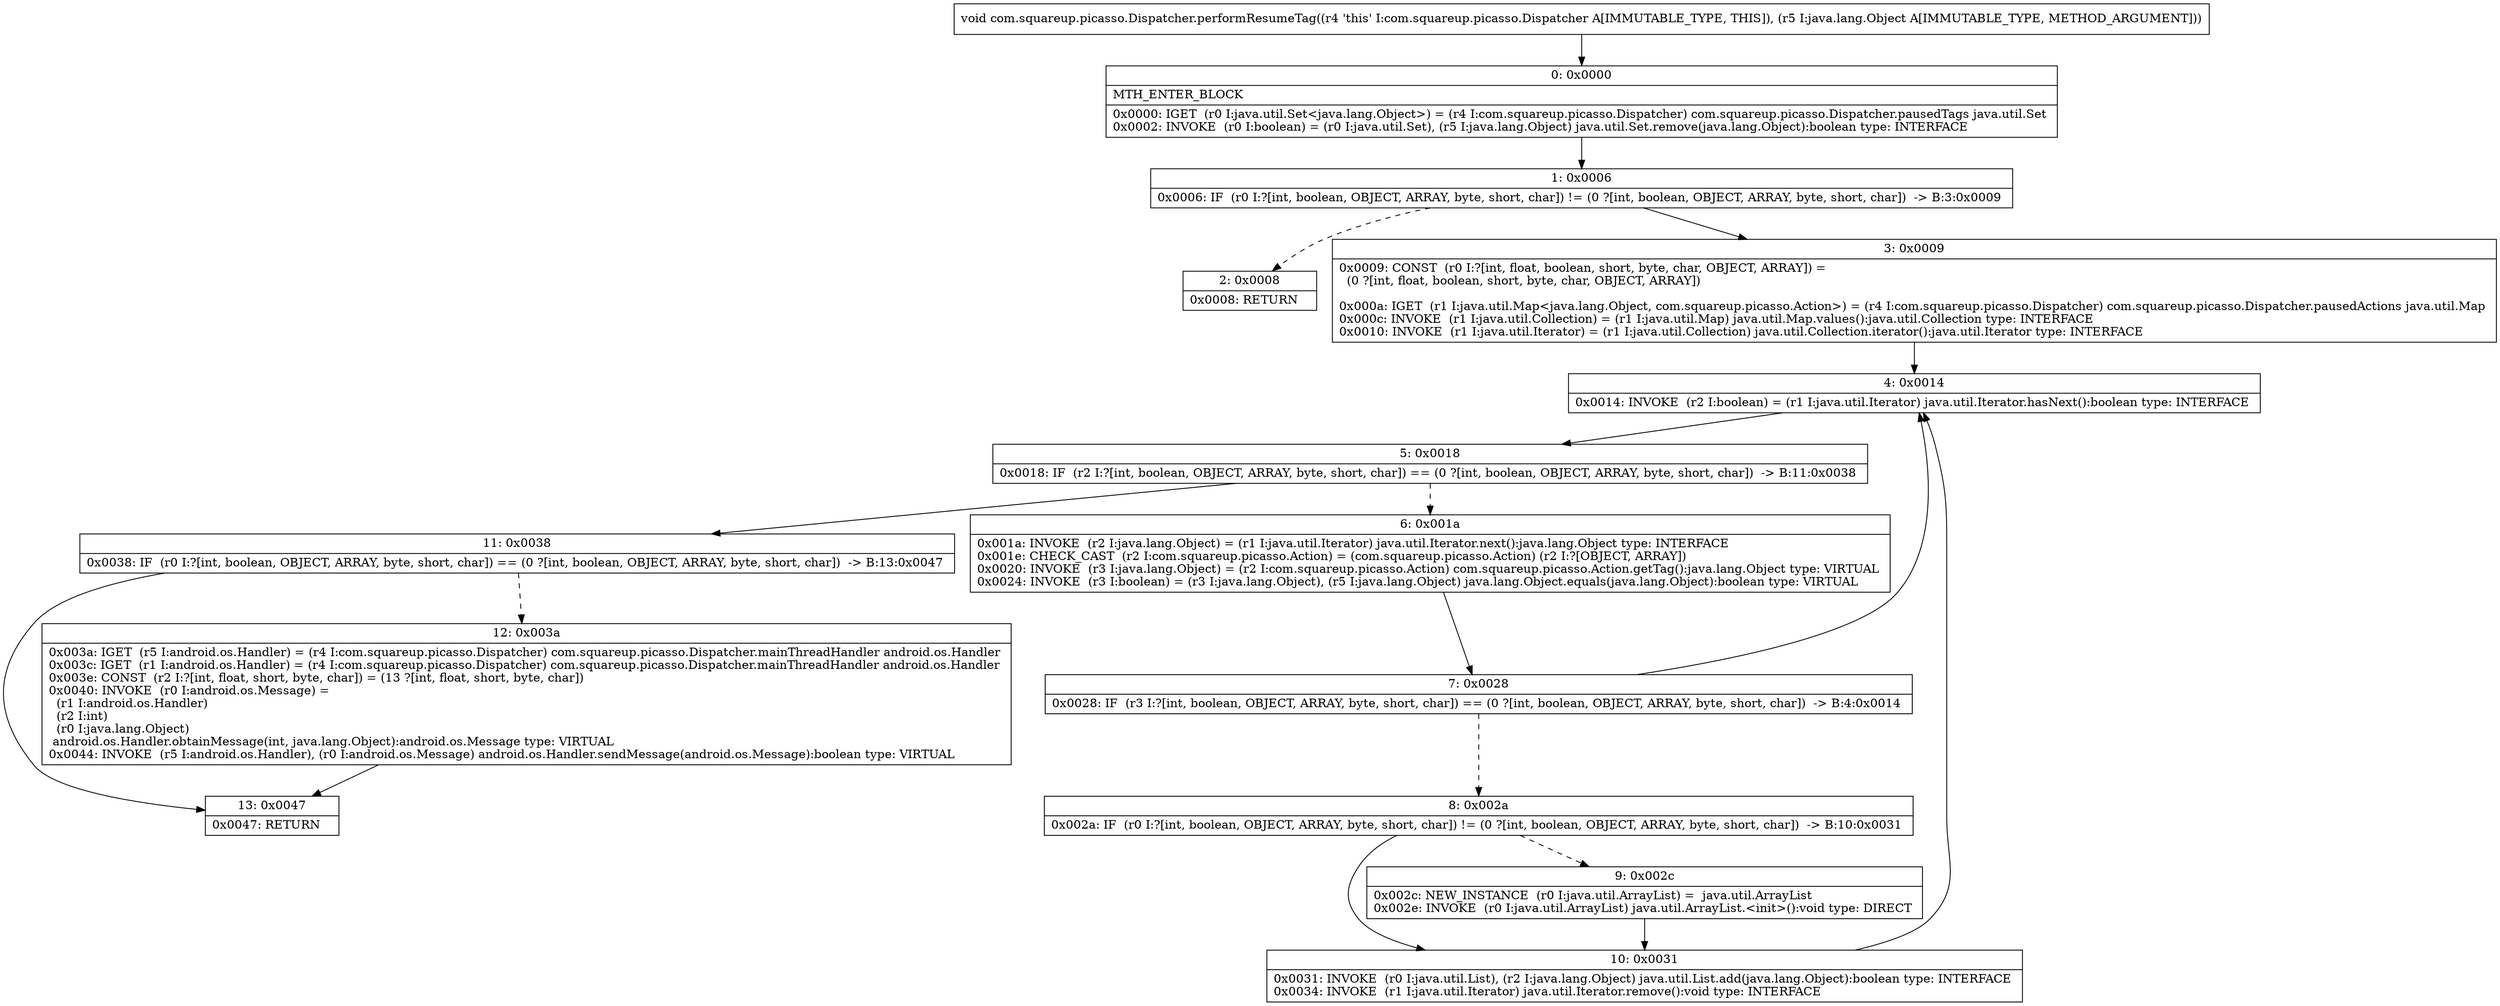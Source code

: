 digraph "CFG forcom.squareup.picasso.Dispatcher.performResumeTag(Ljava\/lang\/Object;)V" {
Node_0 [shape=record,label="{0\:\ 0x0000|MTH_ENTER_BLOCK\l|0x0000: IGET  (r0 I:java.util.Set\<java.lang.Object\>) = (r4 I:com.squareup.picasso.Dispatcher) com.squareup.picasso.Dispatcher.pausedTags java.util.Set \l0x0002: INVOKE  (r0 I:boolean) = (r0 I:java.util.Set), (r5 I:java.lang.Object) java.util.Set.remove(java.lang.Object):boolean type: INTERFACE \l}"];
Node_1 [shape=record,label="{1\:\ 0x0006|0x0006: IF  (r0 I:?[int, boolean, OBJECT, ARRAY, byte, short, char]) != (0 ?[int, boolean, OBJECT, ARRAY, byte, short, char])  \-\> B:3:0x0009 \l}"];
Node_2 [shape=record,label="{2\:\ 0x0008|0x0008: RETURN   \l}"];
Node_3 [shape=record,label="{3\:\ 0x0009|0x0009: CONST  (r0 I:?[int, float, boolean, short, byte, char, OBJECT, ARRAY]) = \l  (0 ?[int, float, boolean, short, byte, char, OBJECT, ARRAY])\l \l0x000a: IGET  (r1 I:java.util.Map\<java.lang.Object, com.squareup.picasso.Action\>) = (r4 I:com.squareup.picasso.Dispatcher) com.squareup.picasso.Dispatcher.pausedActions java.util.Map \l0x000c: INVOKE  (r1 I:java.util.Collection) = (r1 I:java.util.Map) java.util.Map.values():java.util.Collection type: INTERFACE \l0x0010: INVOKE  (r1 I:java.util.Iterator) = (r1 I:java.util.Collection) java.util.Collection.iterator():java.util.Iterator type: INTERFACE \l}"];
Node_4 [shape=record,label="{4\:\ 0x0014|0x0014: INVOKE  (r2 I:boolean) = (r1 I:java.util.Iterator) java.util.Iterator.hasNext():boolean type: INTERFACE \l}"];
Node_5 [shape=record,label="{5\:\ 0x0018|0x0018: IF  (r2 I:?[int, boolean, OBJECT, ARRAY, byte, short, char]) == (0 ?[int, boolean, OBJECT, ARRAY, byte, short, char])  \-\> B:11:0x0038 \l}"];
Node_6 [shape=record,label="{6\:\ 0x001a|0x001a: INVOKE  (r2 I:java.lang.Object) = (r1 I:java.util.Iterator) java.util.Iterator.next():java.lang.Object type: INTERFACE \l0x001e: CHECK_CAST  (r2 I:com.squareup.picasso.Action) = (com.squareup.picasso.Action) (r2 I:?[OBJECT, ARRAY]) \l0x0020: INVOKE  (r3 I:java.lang.Object) = (r2 I:com.squareup.picasso.Action) com.squareup.picasso.Action.getTag():java.lang.Object type: VIRTUAL \l0x0024: INVOKE  (r3 I:boolean) = (r3 I:java.lang.Object), (r5 I:java.lang.Object) java.lang.Object.equals(java.lang.Object):boolean type: VIRTUAL \l}"];
Node_7 [shape=record,label="{7\:\ 0x0028|0x0028: IF  (r3 I:?[int, boolean, OBJECT, ARRAY, byte, short, char]) == (0 ?[int, boolean, OBJECT, ARRAY, byte, short, char])  \-\> B:4:0x0014 \l}"];
Node_8 [shape=record,label="{8\:\ 0x002a|0x002a: IF  (r0 I:?[int, boolean, OBJECT, ARRAY, byte, short, char]) != (0 ?[int, boolean, OBJECT, ARRAY, byte, short, char])  \-\> B:10:0x0031 \l}"];
Node_9 [shape=record,label="{9\:\ 0x002c|0x002c: NEW_INSTANCE  (r0 I:java.util.ArrayList) =  java.util.ArrayList \l0x002e: INVOKE  (r0 I:java.util.ArrayList) java.util.ArrayList.\<init\>():void type: DIRECT \l}"];
Node_10 [shape=record,label="{10\:\ 0x0031|0x0031: INVOKE  (r0 I:java.util.List), (r2 I:java.lang.Object) java.util.List.add(java.lang.Object):boolean type: INTERFACE \l0x0034: INVOKE  (r1 I:java.util.Iterator) java.util.Iterator.remove():void type: INTERFACE \l}"];
Node_11 [shape=record,label="{11\:\ 0x0038|0x0038: IF  (r0 I:?[int, boolean, OBJECT, ARRAY, byte, short, char]) == (0 ?[int, boolean, OBJECT, ARRAY, byte, short, char])  \-\> B:13:0x0047 \l}"];
Node_12 [shape=record,label="{12\:\ 0x003a|0x003a: IGET  (r5 I:android.os.Handler) = (r4 I:com.squareup.picasso.Dispatcher) com.squareup.picasso.Dispatcher.mainThreadHandler android.os.Handler \l0x003c: IGET  (r1 I:android.os.Handler) = (r4 I:com.squareup.picasso.Dispatcher) com.squareup.picasso.Dispatcher.mainThreadHandler android.os.Handler \l0x003e: CONST  (r2 I:?[int, float, short, byte, char]) = (13 ?[int, float, short, byte, char]) \l0x0040: INVOKE  (r0 I:android.os.Message) = \l  (r1 I:android.os.Handler)\l  (r2 I:int)\l  (r0 I:java.lang.Object)\l android.os.Handler.obtainMessage(int, java.lang.Object):android.os.Message type: VIRTUAL \l0x0044: INVOKE  (r5 I:android.os.Handler), (r0 I:android.os.Message) android.os.Handler.sendMessage(android.os.Message):boolean type: VIRTUAL \l}"];
Node_13 [shape=record,label="{13\:\ 0x0047|0x0047: RETURN   \l}"];
MethodNode[shape=record,label="{void com.squareup.picasso.Dispatcher.performResumeTag((r4 'this' I:com.squareup.picasso.Dispatcher A[IMMUTABLE_TYPE, THIS]), (r5 I:java.lang.Object A[IMMUTABLE_TYPE, METHOD_ARGUMENT])) }"];
MethodNode -> Node_0;
Node_0 -> Node_1;
Node_1 -> Node_2[style=dashed];
Node_1 -> Node_3;
Node_3 -> Node_4;
Node_4 -> Node_5;
Node_5 -> Node_6[style=dashed];
Node_5 -> Node_11;
Node_6 -> Node_7;
Node_7 -> Node_4;
Node_7 -> Node_8[style=dashed];
Node_8 -> Node_9[style=dashed];
Node_8 -> Node_10;
Node_9 -> Node_10;
Node_10 -> Node_4;
Node_11 -> Node_12[style=dashed];
Node_11 -> Node_13;
Node_12 -> Node_13;
}

